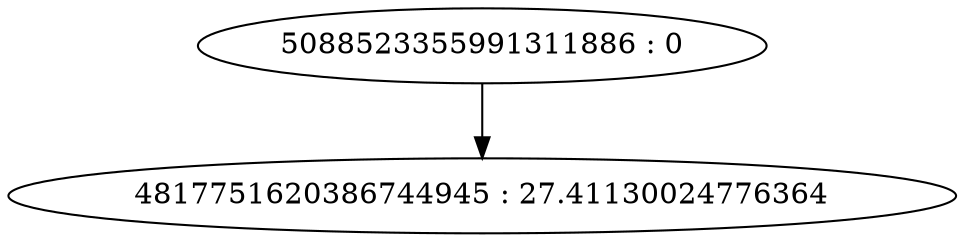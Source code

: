 digraph "plots/tree_35.dot" {
	0 [label="5088523355991311886 : 0"]
	1 [label="4817751620386744945 : 27.41130024776364"]
	0 -> 1
}
